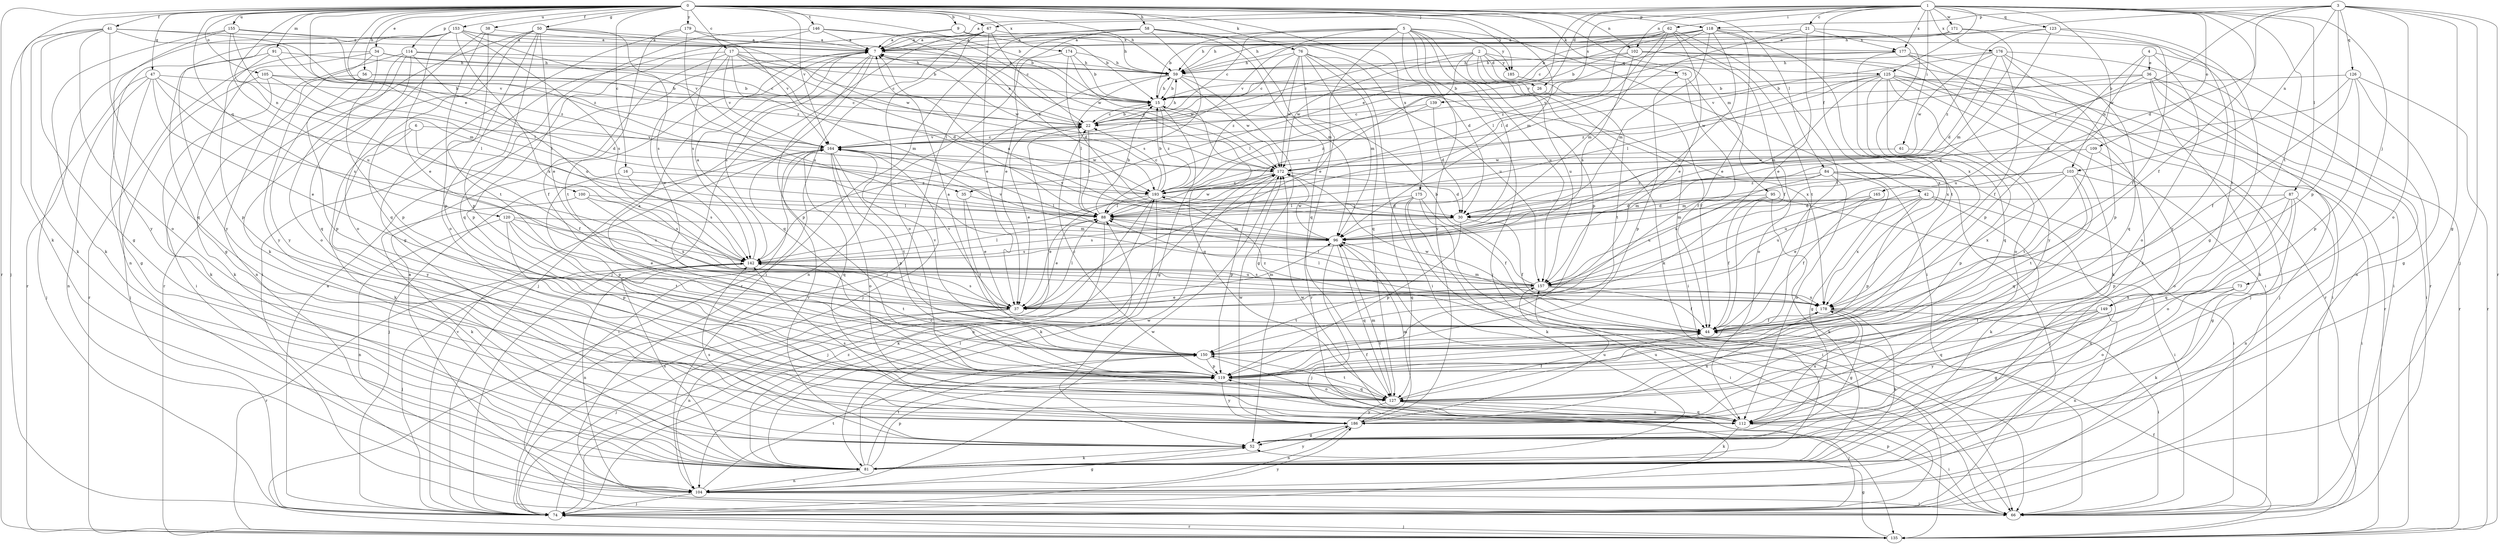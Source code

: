 strict digraph  {
0;
1;
2;
3;
4;
5;
6;
7;
9;
15;
16;
17;
21;
22;
26;
30;
34;
35;
36;
37;
38;
41;
42;
44;
47;
50;
52;
56;
58;
59;
61;
62;
66;
67;
73;
74;
75;
76;
81;
84;
87;
88;
91;
95;
96;
100;
102;
103;
104;
105;
109;
112;
114;
118;
119;
120;
123;
125;
126;
127;
135;
139;
142;
146;
149;
150;
153;
155;
157;
164;
165;
171;
172;
174;
175;
176;
177;
178;
179;
185;
186;
193;
0 -> 9  [label=b];
0 -> 15  [label=b];
0 -> 16  [label=c];
0 -> 17  [label=c];
0 -> 34  [label=e];
0 -> 35  [label=e];
0 -> 38  [label=f];
0 -> 41  [label=f];
0 -> 47  [label=g];
0 -> 50  [label=g];
0 -> 56  [label=h];
0 -> 58  [label=h];
0 -> 59  [label=h];
0 -> 67  [label=j];
0 -> 75  [label=k];
0 -> 76  [label=k];
0 -> 81  [label=k];
0 -> 84  [label=l];
0 -> 91  [label=m];
0 -> 95  [label=m];
0 -> 96  [label=m];
0 -> 100  [label=n];
0 -> 102  [label=n];
0 -> 105  [label=o];
0 -> 114  [label=p];
0 -> 118  [label=p];
0 -> 120  [label=q];
0 -> 135  [label=r];
0 -> 146  [label=t];
0 -> 153  [label=u];
0 -> 155  [label=u];
0 -> 164  [label=v];
0 -> 174  [label=x];
0 -> 175  [label=x];
0 -> 179  [label=y];
0 -> 185  [label=y];
0 -> 193  [label=z];
1 -> 7  [label=a];
1 -> 21  [label=c];
1 -> 26  [label=d];
1 -> 35  [label=e];
1 -> 42  [label=f];
1 -> 44  [label=f];
1 -> 61  [label=i];
1 -> 62  [label=i];
1 -> 67  [label=j];
1 -> 73  [label=j];
1 -> 87  [label=l];
1 -> 102  [label=n];
1 -> 109  [label=o];
1 -> 123  [label=q];
1 -> 125  [label=q];
1 -> 139  [label=s];
1 -> 149  [label=t];
1 -> 165  [label=w];
1 -> 171  [label=w];
1 -> 176  [label=x];
1 -> 177  [label=x];
2 -> 22  [label=c];
2 -> 26  [label=d];
2 -> 66  [label=i];
2 -> 81  [label=k];
2 -> 125  [label=q];
2 -> 142  [label=s];
2 -> 157  [label=u];
2 -> 172  [label=w];
2 -> 185  [label=y];
3 -> 30  [label=d];
3 -> 52  [label=g];
3 -> 59  [label=h];
3 -> 74  [label=j];
3 -> 88  [label=l];
3 -> 103  [label=n];
3 -> 112  [label=o];
3 -> 118  [label=p];
3 -> 119  [label=p];
3 -> 126  [label=q];
3 -> 135  [label=r];
4 -> 36  [label=e];
4 -> 103  [label=n];
4 -> 112  [label=o];
4 -> 119  [label=p];
4 -> 149  [label=t];
5 -> 7  [label=a];
5 -> 15  [label=b];
5 -> 22  [label=c];
5 -> 30  [label=d];
5 -> 37  [label=e];
5 -> 66  [label=i];
5 -> 74  [label=j];
5 -> 119  [label=p];
5 -> 157  [label=u];
5 -> 164  [label=v];
5 -> 185  [label=y];
5 -> 186  [label=y];
6 -> 44  [label=f];
6 -> 81  [label=k];
6 -> 164  [label=v];
6 -> 186  [label=y];
7 -> 59  [label=h];
7 -> 74  [label=j];
7 -> 119  [label=p];
7 -> 127  [label=q];
7 -> 142  [label=s];
7 -> 172  [label=w];
9 -> 7  [label=a];
9 -> 15  [label=b];
9 -> 142  [label=s];
9 -> 177  [label=x];
15 -> 22  [label=c];
15 -> 52  [label=g];
15 -> 59  [label=h];
15 -> 127  [label=q];
15 -> 193  [label=z];
16 -> 119  [label=p];
16 -> 142  [label=s];
16 -> 193  [label=z];
17 -> 15  [label=b];
17 -> 30  [label=d];
17 -> 37  [label=e];
17 -> 44  [label=f];
17 -> 59  [label=h];
17 -> 88  [label=l];
17 -> 96  [label=m];
17 -> 119  [label=p];
17 -> 164  [label=v];
21 -> 37  [label=e];
21 -> 59  [label=h];
21 -> 88  [label=l];
21 -> 177  [label=x];
21 -> 178  [label=x];
22 -> 7  [label=a];
22 -> 15  [label=b];
22 -> 37  [label=e];
22 -> 59  [label=h];
22 -> 88  [label=l];
22 -> 164  [label=v];
26 -> 88  [label=l];
26 -> 150  [label=t];
30 -> 44  [label=f];
30 -> 119  [label=p];
30 -> 142  [label=s];
30 -> 164  [label=v];
34 -> 22  [label=c];
34 -> 59  [label=h];
34 -> 66  [label=i];
34 -> 119  [label=p];
34 -> 135  [label=r];
34 -> 186  [label=y];
35 -> 37  [label=e];
35 -> 88  [label=l];
35 -> 150  [label=t];
36 -> 15  [label=b];
36 -> 66  [label=i];
36 -> 74  [label=j];
36 -> 81  [label=k];
36 -> 135  [label=r];
36 -> 157  [label=u];
36 -> 172  [label=w];
37 -> 74  [label=j];
37 -> 88  [label=l];
37 -> 96  [label=m];
37 -> 104  [label=n];
37 -> 142  [label=s];
37 -> 164  [label=v];
38 -> 7  [label=a];
38 -> 112  [label=o];
38 -> 119  [label=p];
38 -> 150  [label=t];
41 -> 7  [label=a];
41 -> 52  [label=g];
41 -> 74  [label=j];
41 -> 81  [label=k];
41 -> 112  [label=o];
41 -> 127  [label=q];
41 -> 164  [label=v];
41 -> 193  [label=z];
42 -> 30  [label=d];
42 -> 37  [label=e];
42 -> 81  [label=k];
42 -> 104  [label=n];
42 -> 119  [label=p];
42 -> 178  [label=x];
44 -> 7  [label=a];
44 -> 150  [label=t];
44 -> 164  [label=v];
44 -> 172  [label=w];
44 -> 193  [label=z];
47 -> 15  [label=b];
47 -> 37  [label=e];
47 -> 52  [label=g];
47 -> 74  [label=j];
47 -> 88  [label=l];
47 -> 104  [label=n];
47 -> 142  [label=s];
50 -> 7  [label=a];
50 -> 37  [label=e];
50 -> 81  [label=k];
50 -> 112  [label=o];
50 -> 119  [label=p];
50 -> 127  [label=q];
50 -> 135  [label=r];
50 -> 142  [label=s];
50 -> 172  [label=w];
52 -> 81  [label=k];
52 -> 142  [label=s];
52 -> 164  [label=v];
56 -> 15  [label=b];
56 -> 22  [label=c];
56 -> 81  [label=k];
56 -> 119  [label=p];
58 -> 7  [label=a];
58 -> 30  [label=d];
58 -> 37  [label=e];
58 -> 74  [label=j];
58 -> 96  [label=m];
58 -> 127  [label=q];
58 -> 135  [label=r];
58 -> 142  [label=s];
59 -> 15  [label=b];
59 -> 52  [label=g];
59 -> 74  [label=j];
59 -> 88  [label=l];
59 -> 172  [label=w];
59 -> 178  [label=x];
61 -> 119  [label=p];
61 -> 172  [label=w];
62 -> 7  [label=a];
62 -> 37  [label=e];
62 -> 44  [label=f];
62 -> 59  [label=h];
62 -> 88  [label=l];
62 -> 96  [label=m];
62 -> 150  [label=t];
62 -> 193  [label=z];
66 -> 119  [label=p];
67 -> 7  [label=a];
67 -> 22  [label=c];
67 -> 37  [label=e];
67 -> 59  [label=h];
67 -> 66  [label=i];
67 -> 74  [label=j];
67 -> 112  [label=o];
73 -> 81  [label=k];
73 -> 112  [label=o];
73 -> 178  [label=x];
74 -> 7  [label=a];
74 -> 22  [label=c];
74 -> 135  [label=r];
74 -> 164  [label=v];
74 -> 186  [label=y];
74 -> 193  [label=z];
75 -> 15  [label=b];
75 -> 44  [label=f];
75 -> 112  [label=o];
75 -> 119  [label=p];
76 -> 22  [label=c];
76 -> 59  [label=h];
76 -> 66  [label=i];
76 -> 96  [label=m];
76 -> 127  [label=q];
76 -> 135  [label=r];
76 -> 157  [label=u];
76 -> 172  [label=w];
76 -> 193  [label=z];
81 -> 88  [label=l];
81 -> 104  [label=n];
81 -> 119  [label=p];
81 -> 142  [label=s];
81 -> 150  [label=t];
81 -> 172  [label=w];
81 -> 186  [label=y];
84 -> 52  [label=g];
84 -> 66  [label=i];
84 -> 74  [label=j];
84 -> 96  [label=m];
84 -> 112  [label=o];
84 -> 157  [label=u];
84 -> 193  [label=z];
87 -> 52  [label=g];
87 -> 88  [label=l];
87 -> 104  [label=n];
87 -> 112  [label=o];
87 -> 119  [label=p];
87 -> 127  [label=q];
88 -> 15  [label=b];
88 -> 37  [label=e];
88 -> 81  [label=k];
88 -> 96  [label=m];
88 -> 172  [label=w];
91 -> 52  [label=g];
91 -> 59  [label=h];
91 -> 88  [label=l];
91 -> 119  [label=p];
95 -> 30  [label=d];
95 -> 44  [label=f];
95 -> 66  [label=i];
95 -> 81  [label=k];
95 -> 157  [label=u];
96 -> 7  [label=a];
96 -> 66  [label=i];
96 -> 74  [label=j];
96 -> 127  [label=q];
96 -> 142  [label=s];
96 -> 164  [label=v];
96 -> 172  [label=w];
100 -> 81  [label=k];
100 -> 88  [label=l];
100 -> 142  [label=s];
100 -> 178  [label=x];
102 -> 15  [label=b];
102 -> 44  [label=f];
102 -> 59  [label=h];
102 -> 66  [label=i];
102 -> 135  [label=r];
102 -> 142  [label=s];
103 -> 66  [label=i];
103 -> 96  [label=m];
103 -> 127  [label=q];
103 -> 150  [label=t];
103 -> 157  [label=u];
103 -> 178  [label=x];
103 -> 193  [label=z];
104 -> 7  [label=a];
104 -> 52  [label=g];
104 -> 66  [label=i];
104 -> 74  [label=j];
104 -> 150  [label=t];
104 -> 172  [label=w];
105 -> 15  [label=b];
105 -> 30  [label=d];
105 -> 74  [label=j];
105 -> 81  [label=k];
105 -> 88  [label=l];
109 -> 112  [label=o];
109 -> 150  [label=t];
109 -> 172  [label=w];
112 -> 66  [label=i];
112 -> 81  [label=k];
112 -> 127  [label=q];
112 -> 157  [label=u];
112 -> 172  [label=w];
112 -> 178  [label=x];
114 -> 22  [label=c];
114 -> 59  [label=h];
114 -> 104  [label=n];
114 -> 112  [label=o];
114 -> 127  [label=q];
114 -> 157  [label=u];
114 -> 186  [label=y];
118 -> 7  [label=a];
118 -> 15  [label=b];
118 -> 22  [label=c];
118 -> 37  [label=e];
118 -> 96  [label=m];
118 -> 135  [label=r];
118 -> 150  [label=t];
118 -> 157  [label=u];
118 -> 164  [label=v];
119 -> 22  [label=c];
119 -> 44  [label=f];
119 -> 127  [label=q];
119 -> 186  [label=y];
120 -> 37  [label=e];
120 -> 96  [label=m];
120 -> 104  [label=n];
120 -> 119  [label=p];
120 -> 142  [label=s];
120 -> 150  [label=t];
123 -> 7  [label=a];
123 -> 52  [label=g];
123 -> 157  [label=u];
123 -> 186  [label=y];
123 -> 193  [label=z];
125 -> 15  [label=b];
125 -> 66  [label=i];
125 -> 74  [label=j];
125 -> 81  [label=k];
125 -> 88  [label=l];
125 -> 96  [label=m];
125 -> 112  [label=o];
125 -> 127  [label=q];
125 -> 135  [label=r];
125 -> 178  [label=x];
125 -> 193  [label=z];
126 -> 15  [label=b];
126 -> 30  [label=d];
126 -> 44  [label=f];
126 -> 52  [label=g];
126 -> 119  [label=p];
126 -> 135  [label=r];
127 -> 44  [label=f];
127 -> 74  [label=j];
127 -> 96  [label=m];
127 -> 112  [label=o];
127 -> 150  [label=t];
127 -> 186  [label=y];
135 -> 44  [label=f];
135 -> 52  [label=g];
135 -> 74  [label=j];
139 -> 22  [label=c];
139 -> 30  [label=d];
139 -> 193  [label=z];
142 -> 7  [label=a];
142 -> 74  [label=j];
142 -> 88  [label=l];
142 -> 104  [label=n];
142 -> 135  [label=r];
142 -> 150  [label=t];
142 -> 157  [label=u];
146 -> 7  [label=a];
146 -> 66  [label=i];
146 -> 127  [label=q];
146 -> 172  [label=w];
146 -> 193  [label=z];
149 -> 44  [label=f];
149 -> 52  [label=g];
149 -> 104  [label=n];
149 -> 127  [label=q];
149 -> 186  [label=y];
150 -> 7  [label=a];
150 -> 112  [label=o];
150 -> 119  [label=p];
153 -> 7  [label=a];
153 -> 15  [label=b];
153 -> 37  [label=e];
153 -> 104  [label=n];
153 -> 135  [label=r];
153 -> 142  [label=s];
153 -> 164  [label=v];
153 -> 178  [label=x];
153 -> 186  [label=y];
155 -> 7  [label=a];
155 -> 81  [label=k];
155 -> 96  [label=m];
155 -> 157  [label=u];
155 -> 186  [label=y];
155 -> 193  [label=z];
157 -> 15  [label=b];
157 -> 37  [label=e];
157 -> 44  [label=f];
157 -> 88  [label=l];
157 -> 142  [label=s];
157 -> 150  [label=t];
157 -> 178  [label=x];
164 -> 22  [label=c];
164 -> 66  [label=i];
164 -> 74  [label=j];
164 -> 112  [label=o];
164 -> 119  [label=p];
164 -> 127  [label=q];
164 -> 150  [label=t];
164 -> 172  [label=w];
165 -> 30  [label=d];
165 -> 44  [label=f];
165 -> 96  [label=m];
165 -> 157  [label=u];
171 -> 7  [label=a];
171 -> 44  [label=f];
171 -> 59  [label=h];
171 -> 96  [label=m];
172 -> 7  [label=a];
172 -> 30  [label=d];
172 -> 104  [label=n];
172 -> 119  [label=p];
172 -> 193  [label=z];
174 -> 15  [label=b];
174 -> 30  [label=d];
174 -> 59  [label=h];
174 -> 104  [label=n];
174 -> 172  [label=w];
175 -> 44  [label=f];
175 -> 66  [label=i];
175 -> 81  [label=k];
175 -> 88  [label=l];
175 -> 127  [label=q];
175 -> 135  [label=r];
176 -> 30  [label=d];
176 -> 44  [label=f];
176 -> 59  [label=h];
176 -> 104  [label=n];
176 -> 119  [label=p];
176 -> 127  [label=q];
176 -> 164  [label=v];
176 -> 172  [label=w];
177 -> 59  [label=h];
177 -> 66  [label=i];
177 -> 81  [label=k];
177 -> 164  [label=v];
177 -> 178  [label=x];
177 -> 186  [label=y];
178 -> 44  [label=f];
178 -> 52  [label=g];
178 -> 66  [label=i];
178 -> 81  [label=k];
178 -> 88  [label=l];
178 -> 96  [label=m];
179 -> 7  [label=a];
179 -> 52  [label=g];
179 -> 150  [label=t];
179 -> 157  [label=u];
179 -> 164  [label=v];
185 -> 44  [label=f];
186 -> 52  [label=g];
186 -> 96  [label=m];
186 -> 104  [label=n];
186 -> 142  [label=s];
186 -> 157  [label=u];
186 -> 172  [label=w];
186 -> 178  [label=x];
193 -> 15  [label=b];
193 -> 22  [label=c];
193 -> 30  [label=d];
193 -> 37  [label=e];
193 -> 74  [label=j];
193 -> 81  [label=k];
193 -> 88  [label=l];
}
